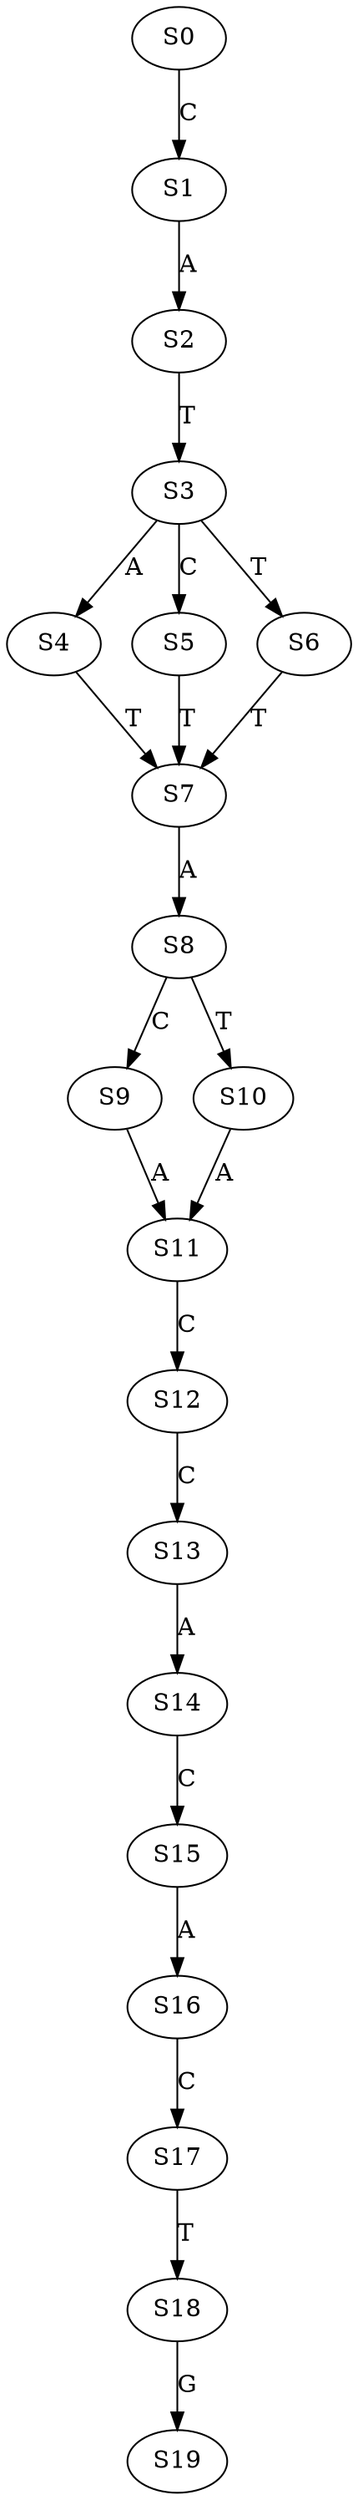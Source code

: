 strict digraph  {
	S0 -> S1 [ label = C ];
	S1 -> S2 [ label = A ];
	S2 -> S3 [ label = T ];
	S3 -> S4 [ label = A ];
	S3 -> S5 [ label = C ];
	S3 -> S6 [ label = T ];
	S4 -> S7 [ label = T ];
	S5 -> S7 [ label = T ];
	S6 -> S7 [ label = T ];
	S7 -> S8 [ label = A ];
	S8 -> S9 [ label = C ];
	S8 -> S10 [ label = T ];
	S9 -> S11 [ label = A ];
	S10 -> S11 [ label = A ];
	S11 -> S12 [ label = C ];
	S12 -> S13 [ label = C ];
	S13 -> S14 [ label = A ];
	S14 -> S15 [ label = C ];
	S15 -> S16 [ label = A ];
	S16 -> S17 [ label = C ];
	S17 -> S18 [ label = T ];
	S18 -> S19 [ label = G ];
}
